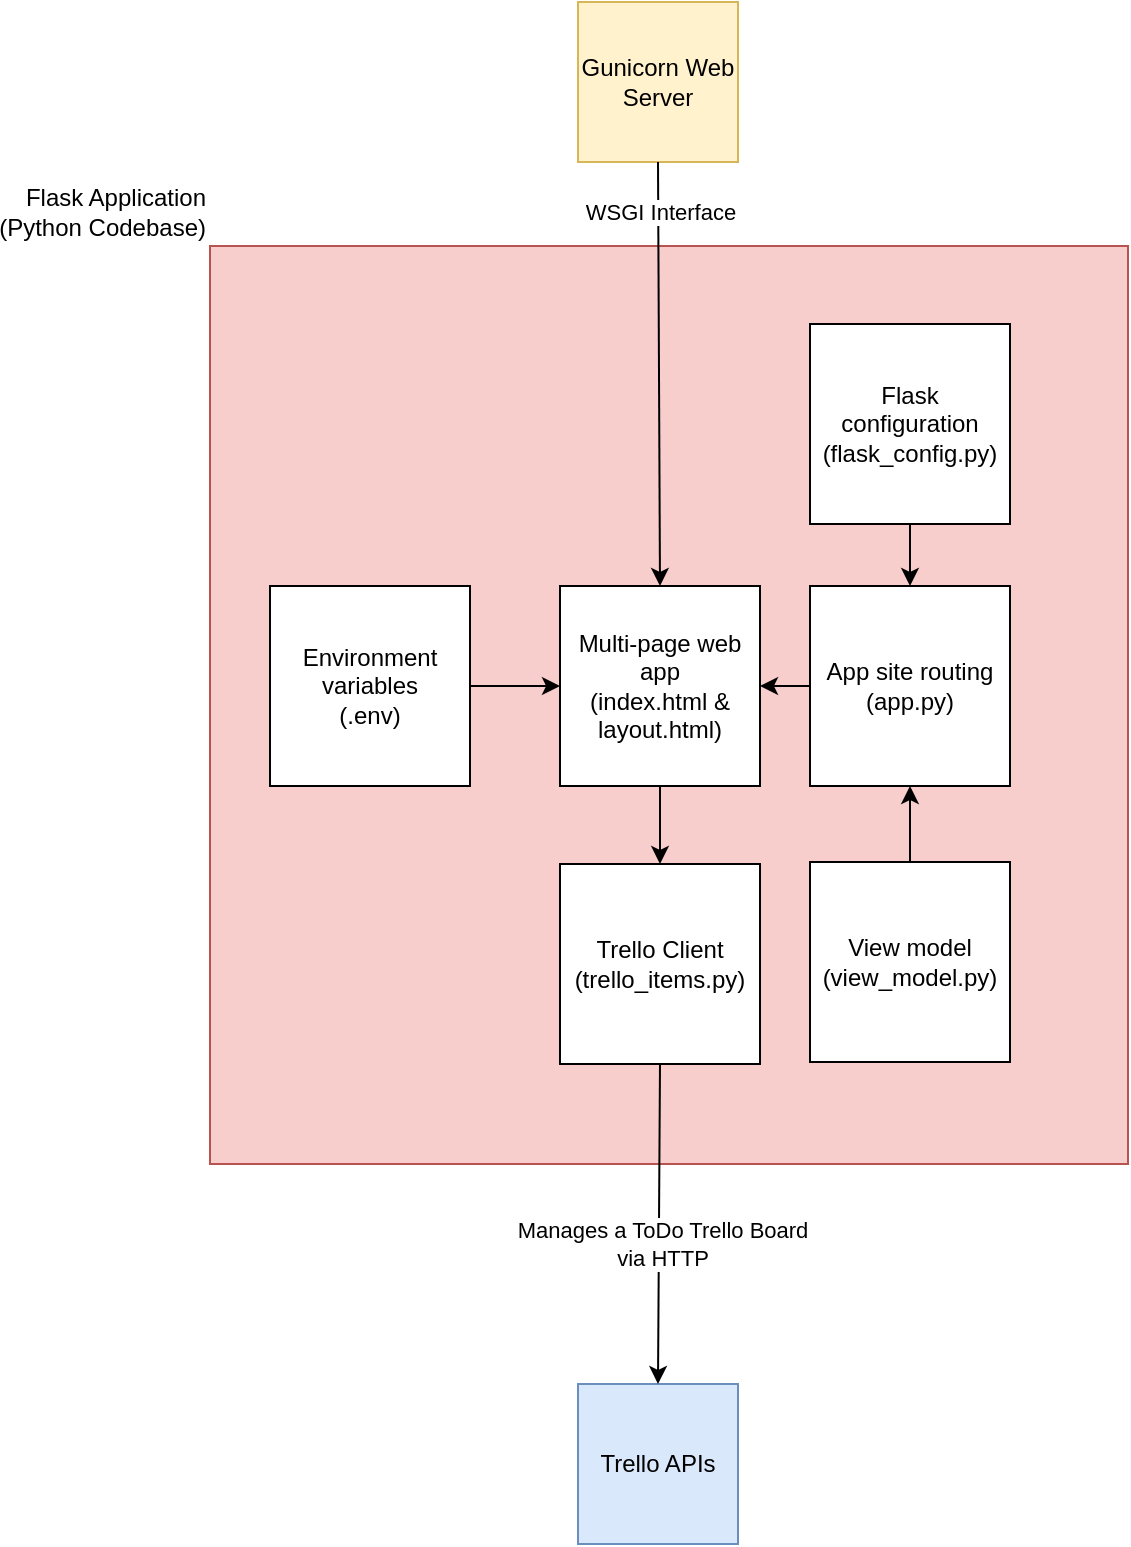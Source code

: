 <mxfile version="20.8.11" type="onedrive"><diagram name="Page-1" id="8Deon6QlM8sTN44rj4Sf"><mxGraphModel grid="1" page="1" gridSize="10" guides="1" tooltips="1" connect="1" arrows="1" fold="1" pageScale="1" pageWidth="827" pageHeight="1169" math="0" shadow="0"><root><mxCell id="0"/><mxCell id="1" parent="0"/><mxCell id="TDBW_4cvHBfSdHZSjsvG-1" value="Flask Application&lt;br&gt;(Python Codebase)" style="whiteSpace=wrap;html=1;aspect=fixed;fillColor=#f8cecc;strokeColor=#b85450;labelPosition=left;verticalLabelPosition=top;align=right;verticalAlign=bottom;" vertex="1" parent="1"><mxGeometry x="120" y="151" width="459" height="459" as="geometry"/></mxCell><mxCell id="TDBW_4cvHBfSdHZSjsvG-2" value="Trello APIs" style="whiteSpace=wrap;html=1;aspect=fixed;fillColor=#dae8fc;strokeColor=#6c8ebf;" vertex="1" parent="1"><mxGeometry x="304" y="720" width="80" height="80" as="geometry"/></mxCell><mxCell id="TDBW_4cvHBfSdHZSjsvG-5" value="Gunicorn Web Server" style="whiteSpace=wrap;html=1;aspect=fixed;fillColor=#fff2cc;strokeColor=#d6b656;" vertex="1" parent="1"><mxGeometry x="304" y="29" width="80" height="80" as="geometry"/></mxCell><mxCell id="TDBW_4cvHBfSdHZSjsvG-7" value="Multi-page web app &lt;br&gt;(index.html &amp;amp; layout.html)" style="whiteSpace=wrap;html=1;aspect=fixed;" vertex="1" parent="1"><mxGeometry x="295" y="321" width="100" height="100" as="geometry"/></mxCell><mxCell id="TDBW_4cvHBfSdHZSjsvG-8" value="Trello Client (trello_items.py)" style="whiteSpace=wrap;html=1;aspect=fixed;" vertex="1" parent="1"><mxGeometry x="295" y="460" width="100" height="100" as="geometry"/></mxCell><mxCell id="TDBW_4cvHBfSdHZSjsvG-9" value="Environment variables &lt;br&gt;(.env)" style="whiteSpace=wrap;html=1;aspect=fixed;" vertex="1" parent="1"><mxGeometry x="150" y="321" width="100" height="100" as="geometry"/></mxCell><mxCell id="TDBW_4cvHBfSdHZSjsvG-10" value="Flask configuration&lt;br&gt;(flask_config.py)" style="whiteSpace=wrap;html=1;aspect=fixed;" vertex="1" parent="1"><mxGeometry x="420" y="190" width="100" height="100" as="geometry"/></mxCell><mxCell id="k1Mhicfzsibw0Qy35GHc-5" value="" style="edgeStyle=orthogonalEdgeStyle;rounded=0;orthogonalLoop=1;jettySize=auto;html=1;" edge="1" parent="1" source="TDBW_4cvHBfSdHZSjsvG-11" target="TDBW_4cvHBfSdHZSjsvG-7"><mxGeometry relative="1" as="geometry"/></mxCell><mxCell id="TDBW_4cvHBfSdHZSjsvG-11" value="App site routing (app.py)" style="whiteSpace=wrap;html=1;aspect=fixed;" vertex="1" parent="1"><mxGeometry x="420" y="321" width="100" height="100" as="geometry"/></mxCell><mxCell id="TDBW_4cvHBfSdHZSjsvG-12" value="View model&lt;br&gt;(view_model.py)" style="whiteSpace=wrap;html=1;aspect=fixed;" vertex="1" parent="1"><mxGeometry x="420" y="459" width="100" height="100" as="geometry"/></mxCell><mxCell id="TDBW_4cvHBfSdHZSjsvG-15" value="" style="endArrow=classic;html=1;rounded=0;entryX=0;entryY=0.5;entryDx=0;entryDy=0;exitX=1;exitY=0.5;exitDx=0;exitDy=0;" edge="1" parent="1" source="TDBW_4cvHBfSdHZSjsvG-9" target="TDBW_4cvHBfSdHZSjsvG-7"><mxGeometry width="50" height="50" relative="1" as="geometry"><mxPoint x="220" y="460" as="sourcePoint"/><mxPoint x="270" y="330" as="targetPoint"/></mxGeometry></mxCell><mxCell id="TDBW_4cvHBfSdHZSjsvG-16" value="" style="endArrow=classic;html=1;rounded=0;exitX=0.5;exitY=0;exitDx=0;exitDy=0;entryX=0.5;entryY=1;entryDx=0;entryDy=0;" edge="1" parent="1" source="TDBW_4cvHBfSdHZSjsvG-12" target="TDBW_4cvHBfSdHZSjsvG-11"><mxGeometry width="50" height="50" relative="1" as="geometry"><mxPoint x="130" y="390" as="sourcePoint"/><mxPoint x="180" y="340" as="targetPoint"/></mxGeometry></mxCell><mxCell id="TDBW_4cvHBfSdHZSjsvG-17" value="" style="endArrow=classic;html=1;rounded=0;entryX=0.5;entryY=0;entryDx=0;entryDy=0;exitX=0.5;exitY=1;exitDx=0;exitDy=0;" edge="1" parent="1" source="TDBW_4cvHBfSdHZSjsvG-10" target="TDBW_4cvHBfSdHZSjsvG-11"><mxGeometry width="50" height="50" relative="1" as="geometry"><mxPoint x="130" y="380" as="sourcePoint"/><mxPoint x="180" y="320" as="targetPoint"/></mxGeometry></mxCell><mxCell id="TDBW_4cvHBfSdHZSjsvG-19" value="" style="endArrow=classic;html=1;rounded=0;exitX=0.5;exitY=1;exitDx=0;exitDy=0;entryX=0.5;entryY=0;entryDx=0;entryDy=0;" edge="1" parent="1" source="TDBW_4cvHBfSdHZSjsvG-7" target="TDBW_4cvHBfSdHZSjsvG-8"><mxGeometry width="50" height="50" relative="1" as="geometry"><mxPoint x="130" y="370" as="sourcePoint"/><mxPoint x="180" y="320" as="targetPoint"/></mxGeometry></mxCell><mxCell id="k1Mhicfzsibw0Qy35GHc-1" value="" style="endArrow=classic;html=1;rounded=0;entryX=0.5;entryY=0;entryDx=0;entryDy=0;exitX=0.5;exitY=1;exitDx=0;exitDy=0;" edge="1" parent="1" source="TDBW_4cvHBfSdHZSjsvG-5" target="TDBW_4cvHBfSdHZSjsvG-7"><mxGeometry width="50" height="50" relative="1" as="geometry"><mxPoint x="280" y="320" as="sourcePoint"/><mxPoint x="280" y="400" as="targetPoint"/><Array as="points"/></mxGeometry></mxCell><mxCell id="L4Wq9MMDsllPIC04sgfT-1" value="WSGI Interface" style="edgeLabel;html=1;align=center;verticalAlign=middle;resizable=0;points=[];" connectable="0" vertex="1" parent="k1Mhicfzsibw0Qy35GHc-1"><mxGeometry x="-0.483" relative="1" as="geometry"><mxPoint y="-30" as="offset"/></mxGeometry></mxCell><mxCell id="k1Mhicfzsibw0Qy35GHc-3" value="" style="endArrow=classic;html=1;rounded=0;entryX=0.5;entryY=0;entryDx=0;entryDy=0;exitX=0.5;exitY=1;exitDx=0;exitDy=0;" edge="1" parent="1" source="TDBW_4cvHBfSdHZSjsvG-8" target="TDBW_4cvHBfSdHZSjsvG-2"><mxGeometry width="50" height="50" relative="1" as="geometry"><mxPoint x="630" y="660" as="sourcePoint"/><mxPoint x="630" y="780" as="targetPoint"/><Array as="points"/></mxGeometry></mxCell><mxCell id="k1Mhicfzsibw0Qy35GHc-4" value="Manages a ToDo Trello Board&lt;br&gt;via HTTP" style="edgeLabel;html=1;align=center;verticalAlign=middle;resizable=0;points=[];" connectable="0" vertex="1" parent="k1Mhicfzsibw0Qy35GHc-3"><mxGeometry x="0.025" y="2" relative="1" as="geometry"><mxPoint x="-1" y="8" as="offset"/></mxGeometry></mxCell></root></mxGraphModel></diagram></mxfile>